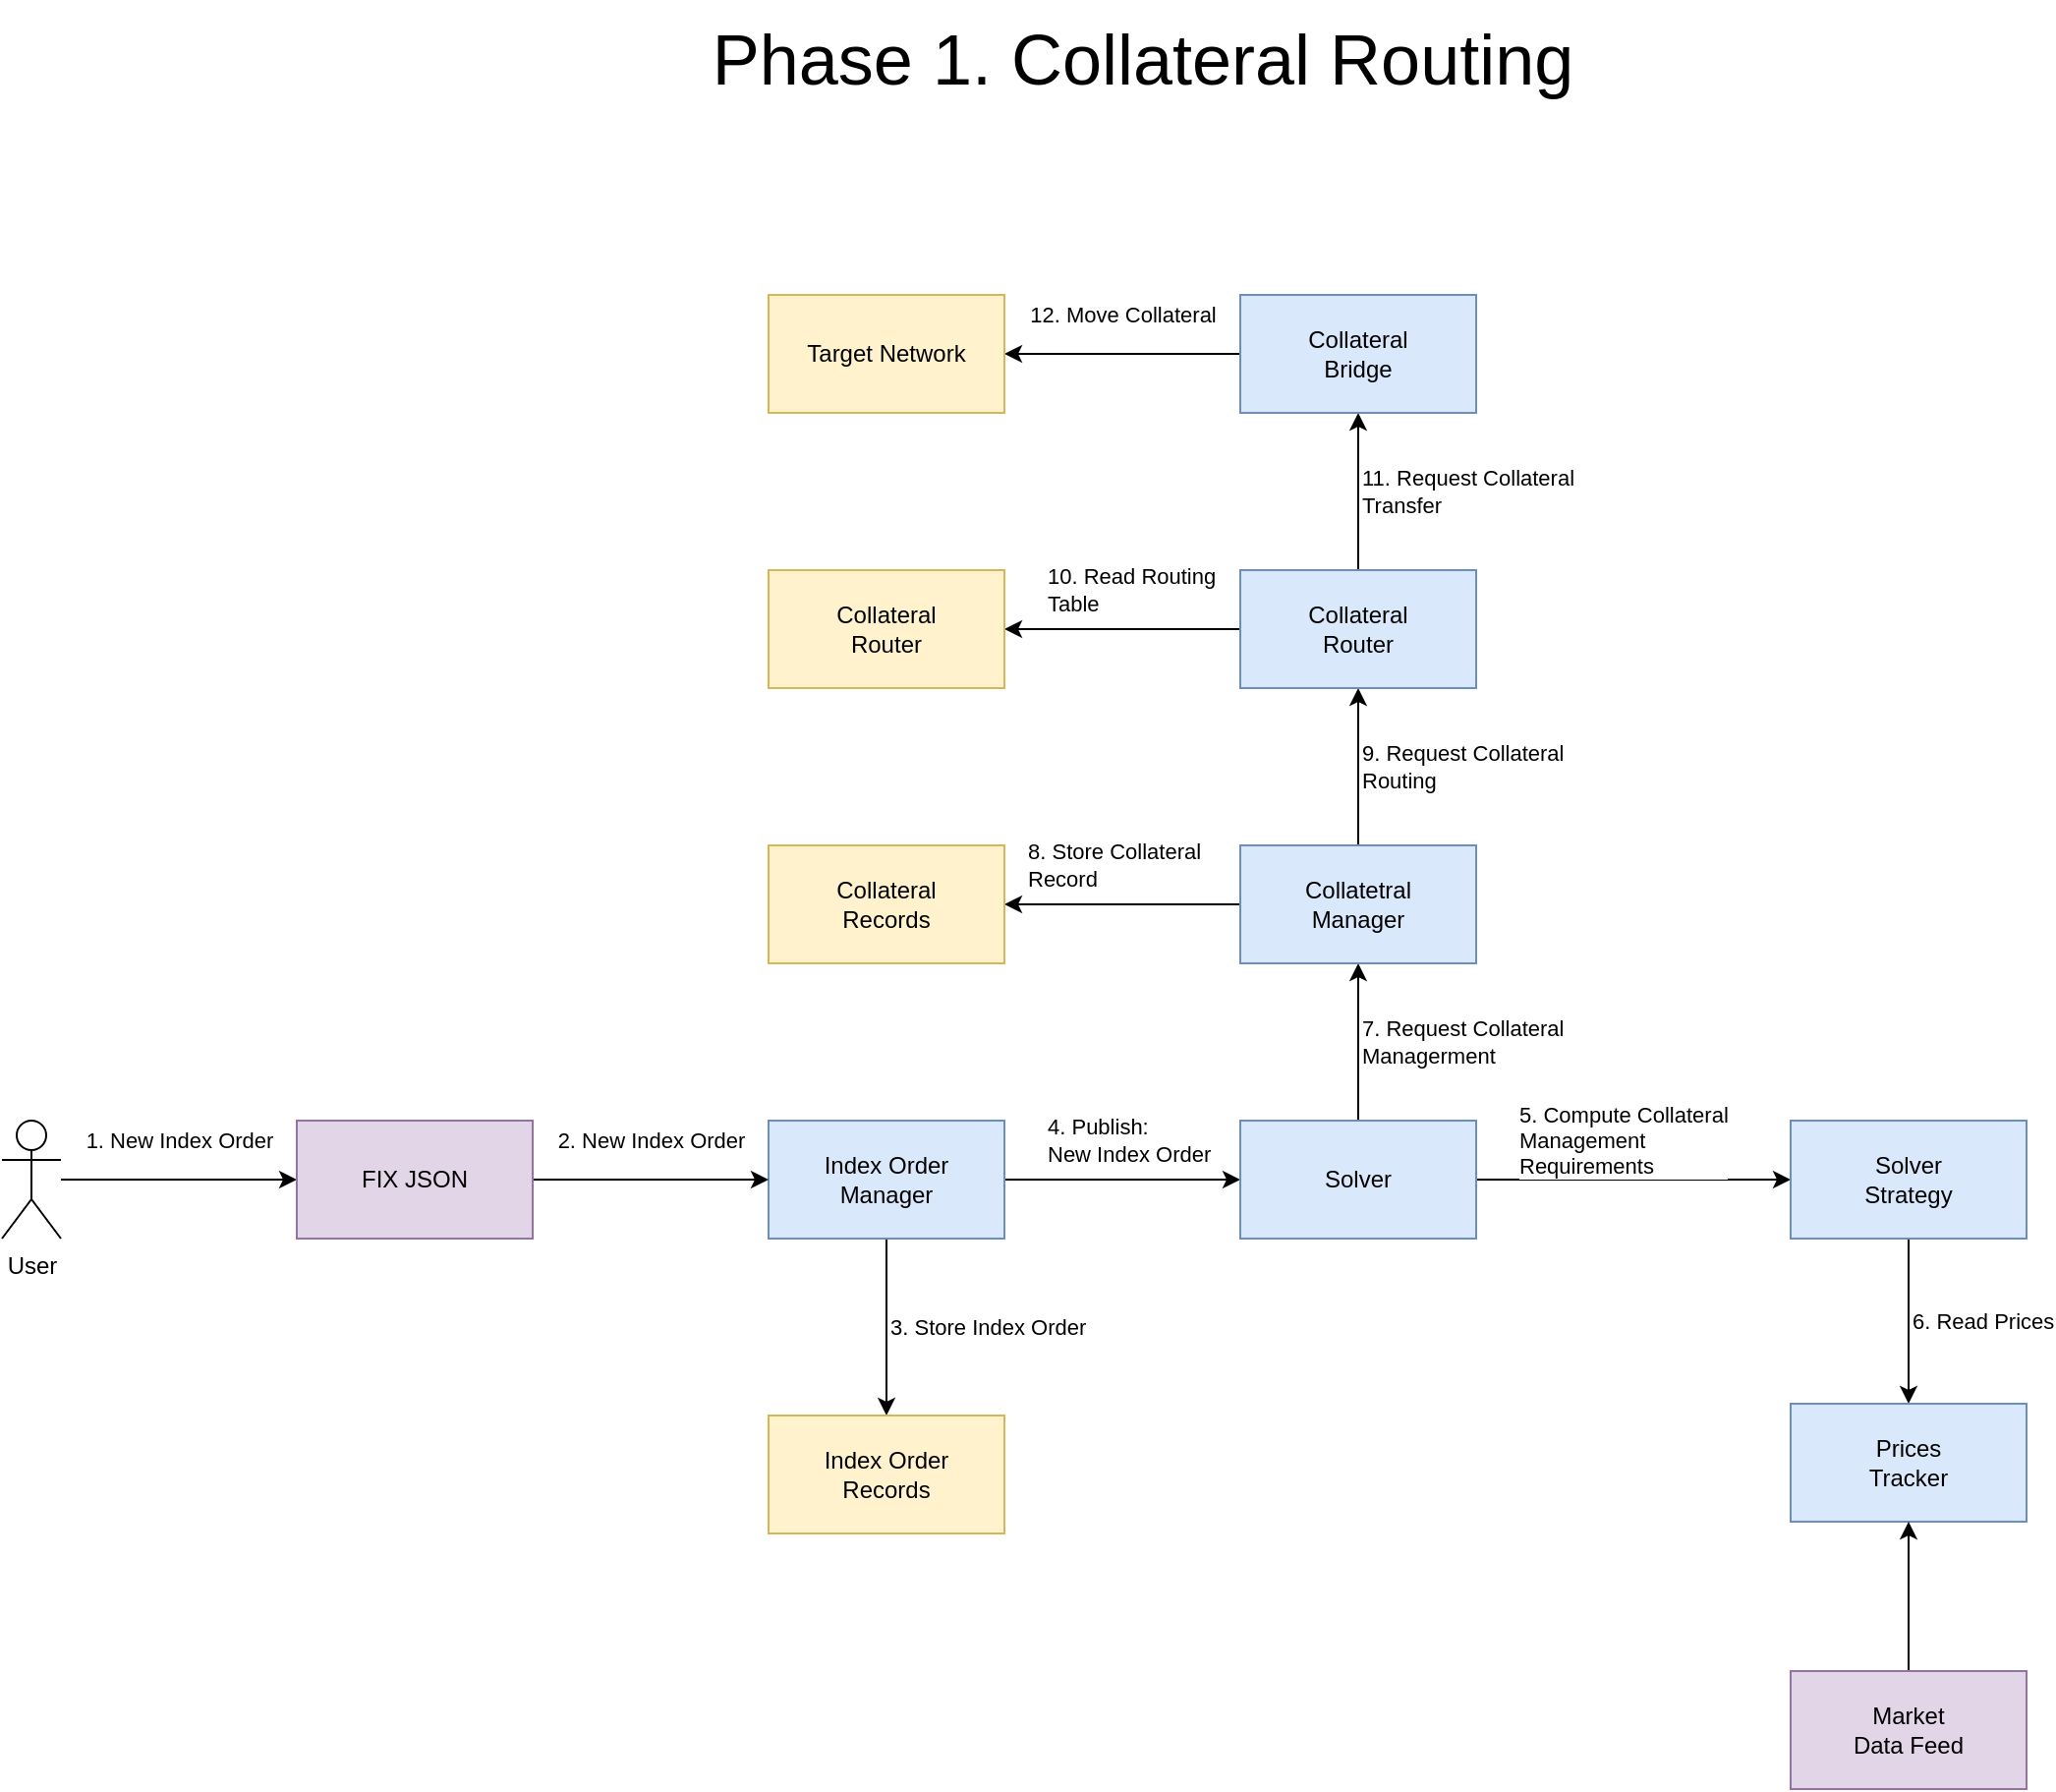 <mxfile version="24.7.8">
  <diagram name="Page-1" id="uiomI9Z5B9JM8DQVTBtG">
    <mxGraphModel dx="2399" dy="1616" grid="1" gridSize="10" guides="1" tooltips="1" connect="1" arrows="1" fold="1" page="1" pageScale="1" pageWidth="1169" pageHeight="827" math="0" shadow="0">
      <root>
        <mxCell id="0" />
        <mxCell id="1" parent="0" />
        <mxCell id="p4Km1uOlbHShos8wbAyE-10" value="4. Publish:&lt;div&gt;New Index Order&lt;/div&gt;" style="edgeStyle=orthogonalEdgeStyle;rounded=0;orthogonalLoop=1;jettySize=auto;html=1;align=left;" edge="1" parent="1" source="p4Km1uOlbHShos8wbAyE-1" target="p4Km1uOlbHShos8wbAyE-3">
          <mxGeometry x="-0.667" y="20" relative="1" as="geometry">
            <mxPoint as="offset" />
          </mxGeometry>
        </mxCell>
        <mxCell id="p4Km1uOlbHShos8wbAyE-14" value="3. Store Index Order" style="edgeStyle=orthogonalEdgeStyle;rounded=0;orthogonalLoop=1;jettySize=auto;html=1;align=left;" edge="1" parent="1" source="p4Km1uOlbHShos8wbAyE-1" target="p4Km1uOlbHShos8wbAyE-13">
          <mxGeometry relative="1" as="geometry">
            <mxPoint as="offset" />
          </mxGeometry>
        </mxCell>
        <mxCell id="p4Km1uOlbHShos8wbAyE-1" value="Index Order&lt;div&gt;Manager&lt;/div&gt;" style="rounded=0;whiteSpace=wrap;html=1;fillColor=#dae8fc;strokeColor=#6c8ebf;" vertex="1" parent="1">
          <mxGeometry x="320" y="240" width="120" height="60" as="geometry" />
        </mxCell>
        <mxCell id="p4Km1uOlbHShos8wbAyE-7" value="1. New Index Order" style="edgeStyle=orthogonalEdgeStyle;rounded=0;orthogonalLoop=1;jettySize=auto;html=1;" edge="1" parent="1" source="p4Km1uOlbHShos8wbAyE-2" target="p4Km1uOlbHShos8wbAyE-8">
          <mxGeometry y="20" relative="1" as="geometry">
            <mxPoint as="offset" />
          </mxGeometry>
        </mxCell>
        <mxCell id="p4Km1uOlbHShos8wbAyE-2" value="User" style="shape=umlActor;verticalLabelPosition=bottom;verticalAlign=top;html=1;outlineConnect=0;" vertex="1" parent="1">
          <mxGeometry x="-70" y="240" width="30" height="60" as="geometry" />
        </mxCell>
        <mxCell id="p4Km1uOlbHShos8wbAyE-12" value="5. Compute Collateral&lt;div&gt;Management&lt;/div&gt;&lt;div&gt;Requirements&lt;/div&gt;" style="edgeStyle=orthogonalEdgeStyle;rounded=0;orthogonalLoop=1;jettySize=auto;html=1;align=left;" edge="1" parent="1" source="p4Km1uOlbHShos8wbAyE-3" target="p4Km1uOlbHShos8wbAyE-11">
          <mxGeometry x="-0.75" y="20" relative="1" as="geometry">
            <mxPoint as="offset" />
          </mxGeometry>
        </mxCell>
        <mxCell id="p4Km1uOlbHShos8wbAyE-15" value="7. Request Collateral&lt;div&gt;Managerment&lt;/div&gt;" style="edgeStyle=orthogonalEdgeStyle;rounded=0;orthogonalLoop=1;jettySize=auto;html=1;align=left;" edge="1" parent="1" source="p4Km1uOlbHShos8wbAyE-3" target="p4Km1uOlbHShos8wbAyE-4">
          <mxGeometry relative="1" as="geometry" />
        </mxCell>
        <mxCell id="p4Km1uOlbHShos8wbAyE-3" value="Solver" style="rounded=0;whiteSpace=wrap;html=1;fillColor=#dae8fc;strokeColor=#6c8ebf;" vertex="1" parent="1">
          <mxGeometry x="560" y="240" width="120" height="60" as="geometry" />
        </mxCell>
        <mxCell id="p4Km1uOlbHShos8wbAyE-17" value="8. Store Collateral&lt;div&gt;Record&lt;/div&gt;" style="edgeStyle=orthogonalEdgeStyle;rounded=0;orthogonalLoop=1;jettySize=auto;html=1;align=left;" edge="1" parent="1" source="p4Km1uOlbHShos8wbAyE-4" target="p4Km1uOlbHShos8wbAyE-16">
          <mxGeometry x="0.833" y="-20" relative="1" as="geometry">
            <mxPoint as="offset" />
          </mxGeometry>
        </mxCell>
        <mxCell id="p4Km1uOlbHShos8wbAyE-18" value="9. Request Collateral&lt;div&gt;Routing&lt;/div&gt;" style="edgeStyle=orthogonalEdgeStyle;rounded=0;orthogonalLoop=1;jettySize=auto;html=1;align=left;" edge="1" parent="1" source="p4Km1uOlbHShos8wbAyE-4" target="p4Km1uOlbHShos8wbAyE-5">
          <mxGeometry relative="1" as="geometry" />
        </mxCell>
        <mxCell id="p4Km1uOlbHShos8wbAyE-4" value="Collatetral&lt;div&gt;Manager&lt;/div&gt;" style="rounded=0;whiteSpace=wrap;html=1;fillColor=#dae8fc;strokeColor=#6c8ebf;" vertex="1" parent="1">
          <mxGeometry x="560" y="100" width="120" height="60" as="geometry" />
        </mxCell>
        <mxCell id="p4Km1uOlbHShos8wbAyE-20" value="10. Read Routing&lt;div&gt;Table&lt;/div&gt;" style="edgeStyle=orthogonalEdgeStyle;rounded=0;orthogonalLoop=1;jettySize=auto;html=1;align=left;" edge="1" parent="1" source="p4Km1uOlbHShos8wbAyE-5" target="p4Km1uOlbHShos8wbAyE-19">
          <mxGeometry x="0.667" y="-20" relative="1" as="geometry">
            <mxPoint as="offset" />
          </mxGeometry>
        </mxCell>
        <mxCell id="p4Km1uOlbHShos8wbAyE-23" value="11. Request Collateral&lt;div&gt;Transfer&lt;/div&gt;" style="edgeStyle=orthogonalEdgeStyle;rounded=0;orthogonalLoop=1;jettySize=auto;html=1;align=left;" edge="1" parent="1" source="p4Km1uOlbHShos8wbAyE-5" target="p4Km1uOlbHShos8wbAyE-6">
          <mxGeometry relative="1" as="geometry" />
        </mxCell>
        <mxCell id="p4Km1uOlbHShos8wbAyE-5" value="Collateral&lt;div&gt;Router&lt;/div&gt;" style="rounded=0;whiteSpace=wrap;html=1;fillColor=#dae8fc;strokeColor=#6c8ebf;" vertex="1" parent="1">
          <mxGeometry x="560" y="-40" width="120" height="60" as="geometry" />
        </mxCell>
        <mxCell id="p4Km1uOlbHShos8wbAyE-25" value="12. Move Collateral" style="edgeStyle=orthogonalEdgeStyle;rounded=0;orthogonalLoop=1;jettySize=auto;html=1;" edge="1" parent="1" source="p4Km1uOlbHShos8wbAyE-6" target="p4Km1uOlbHShos8wbAyE-24">
          <mxGeometry y="-20" relative="1" as="geometry">
            <mxPoint as="offset" />
          </mxGeometry>
        </mxCell>
        <mxCell id="p4Km1uOlbHShos8wbAyE-6" value="Collateral&lt;div&gt;Bridge&lt;/div&gt;" style="rounded=0;whiteSpace=wrap;html=1;fillColor=#dae8fc;strokeColor=#6c8ebf;" vertex="1" parent="1">
          <mxGeometry x="560" y="-180" width="120" height="60" as="geometry" />
        </mxCell>
        <mxCell id="p4Km1uOlbHShos8wbAyE-9" value="2. New Index Order" style="edgeStyle=orthogonalEdgeStyle;rounded=0;orthogonalLoop=1;jettySize=auto;html=1;" edge="1" parent="1" source="p4Km1uOlbHShos8wbAyE-8" target="p4Km1uOlbHShos8wbAyE-1">
          <mxGeometry y="20" relative="1" as="geometry">
            <mxPoint as="offset" />
          </mxGeometry>
        </mxCell>
        <mxCell id="p4Km1uOlbHShos8wbAyE-8" value="FIX JSON" style="rounded=0;whiteSpace=wrap;html=1;fillColor=#e1d5e7;strokeColor=#9673a6;" vertex="1" parent="1">
          <mxGeometry x="80" y="240" width="120" height="60" as="geometry" />
        </mxCell>
        <mxCell id="p4Km1uOlbHShos8wbAyE-22" value="6. Read Prices" style="edgeStyle=orthogonalEdgeStyle;rounded=0;orthogonalLoop=1;jettySize=auto;html=1;align=left;" edge="1" parent="1" source="p4Km1uOlbHShos8wbAyE-11" target="p4Km1uOlbHShos8wbAyE-21">
          <mxGeometry relative="1" as="geometry" />
        </mxCell>
        <mxCell id="p4Km1uOlbHShos8wbAyE-11" value="Solver&lt;br&gt;Strategy" style="rounded=0;whiteSpace=wrap;html=1;fillColor=#dae8fc;strokeColor=#6c8ebf;" vertex="1" parent="1">
          <mxGeometry x="840" y="240" width="120" height="60" as="geometry" />
        </mxCell>
        <mxCell id="p4Km1uOlbHShos8wbAyE-13" value="Index Order&lt;div&gt;Records&lt;/div&gt;" style="rounded=0;whiteSpace=wrap;html=1;fillColor=#fff2cc;strokeColor=#d6b656;" vertex="1" parent="1">
          <mxGeometry x="320" y="390" width="120" height="60" as="geometry" />
        </mxCell>
        <mxCell id="p4Km1uOlbHShos8wbAyE-16" value="Collateral&lt;div&gt;Records&lt;/div&gt;" style="rounded=0;whiteSpace=wrap;html=1;fillColor=#fff2cc;strokeColor=#d6b656;" vertex="1" parent="1">
          <mxGeometry x="320" y="100" width="120" height="60" as="geometry" />
        </mxCell>
        <mxCell id="p4Km1uOlbHShos8wbAyE-19" value="Collateral&lt;div&gt;Router&lt;/div&gt;" style="rounded=0;whiteSpace=wrap;html=1;fillColor=#fff2cc;strokeColor=#d6b656;" vertex="1" parent="1">
          <mxGeometry x="320" y="-40" width="120" height="60" as="geometry" />
        </mxCell>
        <mxCell id="p4Km1uOlbHShos8wbAyE-21" value="Prices&lt;div&gt;Tracker&lt;/div&gt;" style="rounded=0;whiteSpace=wrap;html=1;fillColor=#dae8fc;strokeColor=#6c8ebf;" vertex="1" parent="1">
          <mxGeometry x="840" y="384" width="120" height="60" as="geometry" />
        </mxCell>
        <mxCell id="p4Km1uOlbHShos8wbAyE-24" value="Target Network" style="rounded=0;whiteSpace=wrap;html=1;fillColor=#fff2cc;strokeColor=#d6b656;" vertex="1" parent="1">
          <mxGeometry x="320" y="-180" width="120" height="60" as="geometry" />
        </mxCell>
        <mxCell id="p4Km1uOlbHShos8wbAyE-26" value="&lt;font style=&quot;font-size: 36px;&quot;&gt;Phase 1. Collateral Routing&lt;/font&gt;" style="text;html=1;align=center;verticalAlign=middle;resizable=0;points=[];autosize=1;strokeColor=none;fillColor=none;" vertex="1" parent="1">
          <mxGeometry x="280" y="-330" width="460" height="60" as="geometry" />
        </mxCell>
        <mxCell id="p4Km1uOlbHShos8wbAyE-28" style="edgeStyle=orthogonalEdgeStyle;rounded=0;orthogonalLoop=1;jettySize=auto;html=1;" edge="1" parent="1" source="p4Km1uOlbHShos8wbAyE-27" target="p4Km1uOlbHShos8wbAyE-21">
          <mxGeometry relative="1" as="geometry" />
        </mxCell>
        <mxCell id="p4Km1uOlbHShos8wbAyE-27" value="Market&lt;div&gt;Data Feed&lt;/div&gt;" style="rounded=0;whiteSpace=wrap;html=1;fillColor=#e1d5e7;strokeColor=#9673a6;" vertex="1" parent="1">
          <mxGeometry x="840" y="520" width="120" height="60" as="geometry" />
        </mxCell>
      </root>
    </mxGraphModel>
  </diagram>
</mxfile>
